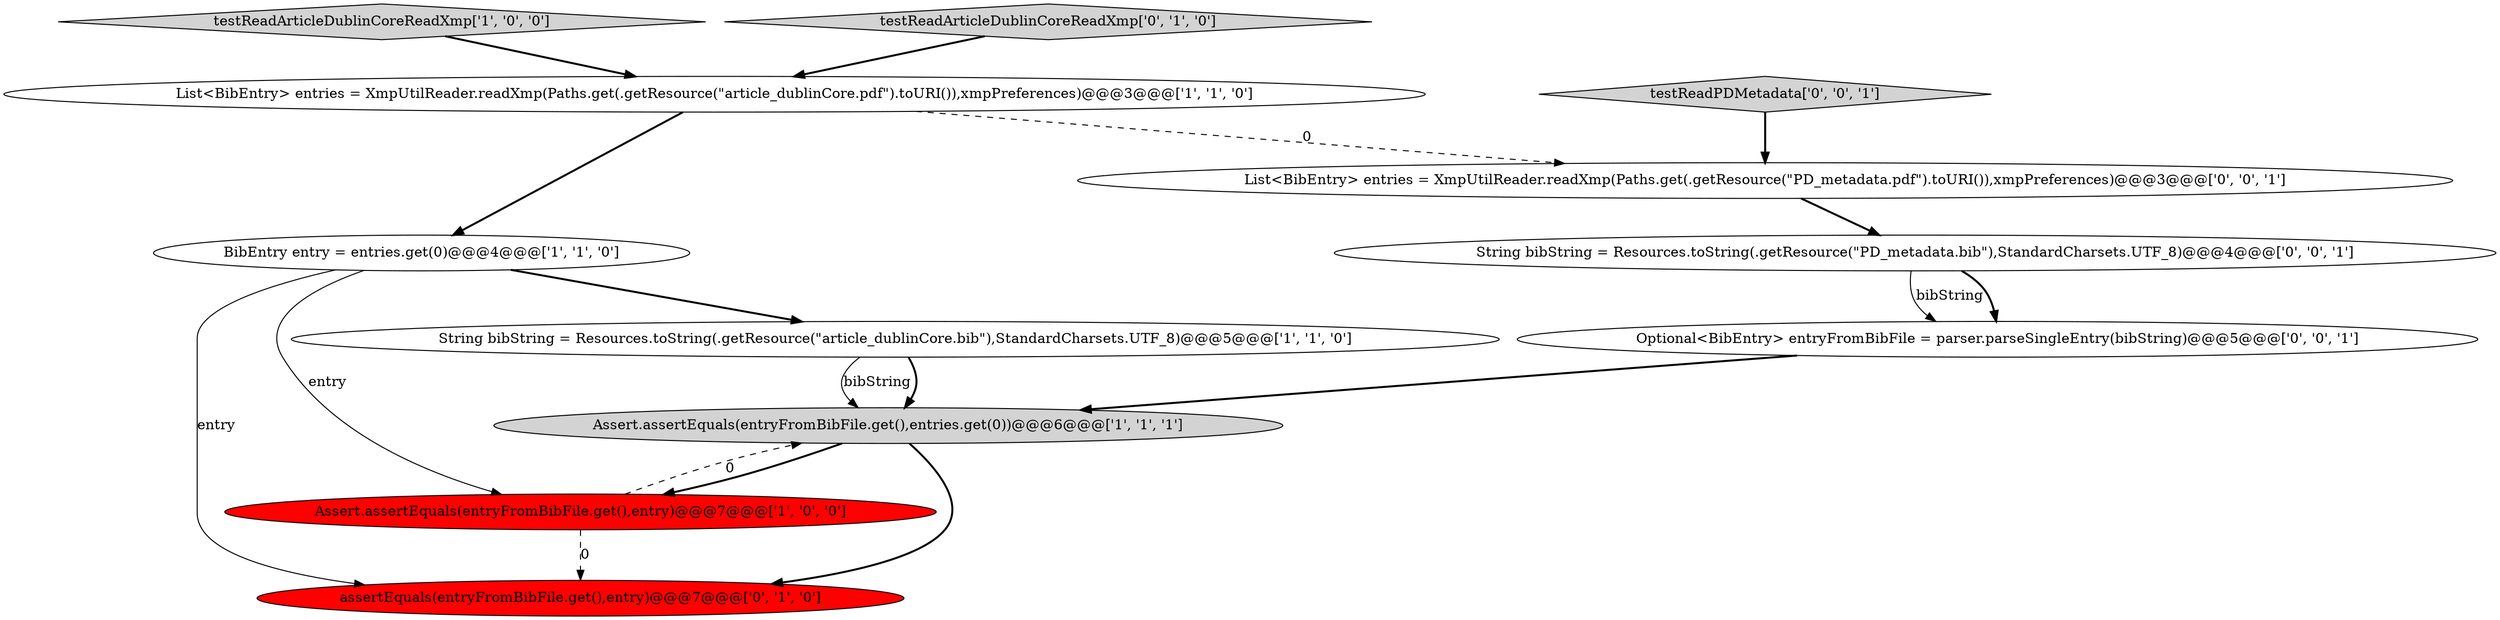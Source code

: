 digraph {
9 [style = filled, label = "Optional<BibEntry> entryFromBibFile = parser.parseSingleEntry(bibString)@@@5@@@['0', '0', '1']", fillcolor = white, shape = ellipse image = "AAA0AAABBB3BBB"];
1 [style = filled, label = "testReadArticleDublinCoreReadXmp['1', '0', '0']", fillcolor = lightgray, shape = diamond image = "AAA0AAABBB1BBB"];
2 [style = filled, label = "BibEntry entry = entries.get(0)@@@4@@@['1', '1', '0']", fillcolor = white, shape = ellipse image = "AAA0AAABBB1BBB"];
11 [style = filled, label = "testReadPDMetadata['0', '0', '1']", fillcolor = lightgray, shape = diamond image = "AAA0AAABBB3BBB"];
4 [style = filled, label = "Assert.assertEquals(entryFromBibFile.get(),entry)@@@7@@@['1', '0', '0']", fillcolor = red, shape = ellipse image = "AAA1AAABBB1BBB"];
10 [style = filled, label = "List<BibEntry> entries = XmpUtilReader.readXmp(Paths.get(.getResource(\"PD_metadata.pdf\").toURI()),xmpPreferences)@@@3@@@['0', '0', '1']", fillcolor = white, shape = ellipse image = "AAA0AAABBB3BBB"];
3 [style = filled, label = "Assert.assertEquals(entryFromBibFile.get(),entries.get(0))@@@6@@@['1', '1', '1']", fillcolor = lightgray, shape = ellipse image = "AAA0AAABBB1BBB"];
5 [style = filled, label = "List<BibEntry> entries = XmpUtilReader.readXmp(Paths.get(.getResource(\"article_dublinCore.pdf\").toURI()),xmpPreferences)@@@3@@@['1', '1', '0']", fillcolor = white, shape = ellipse image = "AAA0AAABBB1BBB"];
0 [style = filled, label = "String bibString = Resources.toString(.getResource(\"article_dublinCore.bib\"),StandardCharsets.UTF_8)@@@5@@@['1', '1', '0']", fillcolor = white, shape = ellipse image = "AAA0AAABBB1BBB"];
7 [style = filled, label = "testReadArticleDublinCoreReadXmp['0', '1', '0']", fillcolor = lightgray, shape = diamond image = "AAA0AAABBB2BBB"];
6 [style = filled, label = "assertEquals(entryFromBibFile.get(),entry)@@@7@@@['0', '1', '0']", fillcolor = red, shape = ellipse image = "AAA1AAABBB2BBB"];
8 [style = filled, label = "String bibString = Resources.toString(.getResource(\"PD_metadata.bib\"),StandardCharsets.UTF_8)@@@4@@@['0', '0', '1']", fillcolor = white, shape = ellipse image = "AAA0AAABBB3BBB"];
1->5 [style = bold, label=""];
0->3 [style = bold, label=""];
9->3 [style = bold, label=""];
2->6 [style = solid, label="entry"];
3->6 [style = bold, label=""];
5->2 [style = bold, label=""];
7->5 [style = bold, label=""];
2->0 [style = bold, label=""];
10->8 [style = bold, label=""];
5->10 [style = dashed, label="0"];
8->9 [style = solid, label="bibString"];
4->6 [style = dashed, label="0"];
11->10 [style = bold, label=""];
3->4 [style = bold, label=""];
0->3 [style = solid, label="bibString"];
2->4 [style = solid, label="entry"];
8->9 [style = bold, label=""];
4->3 [style = dashed, label="0"];
}
